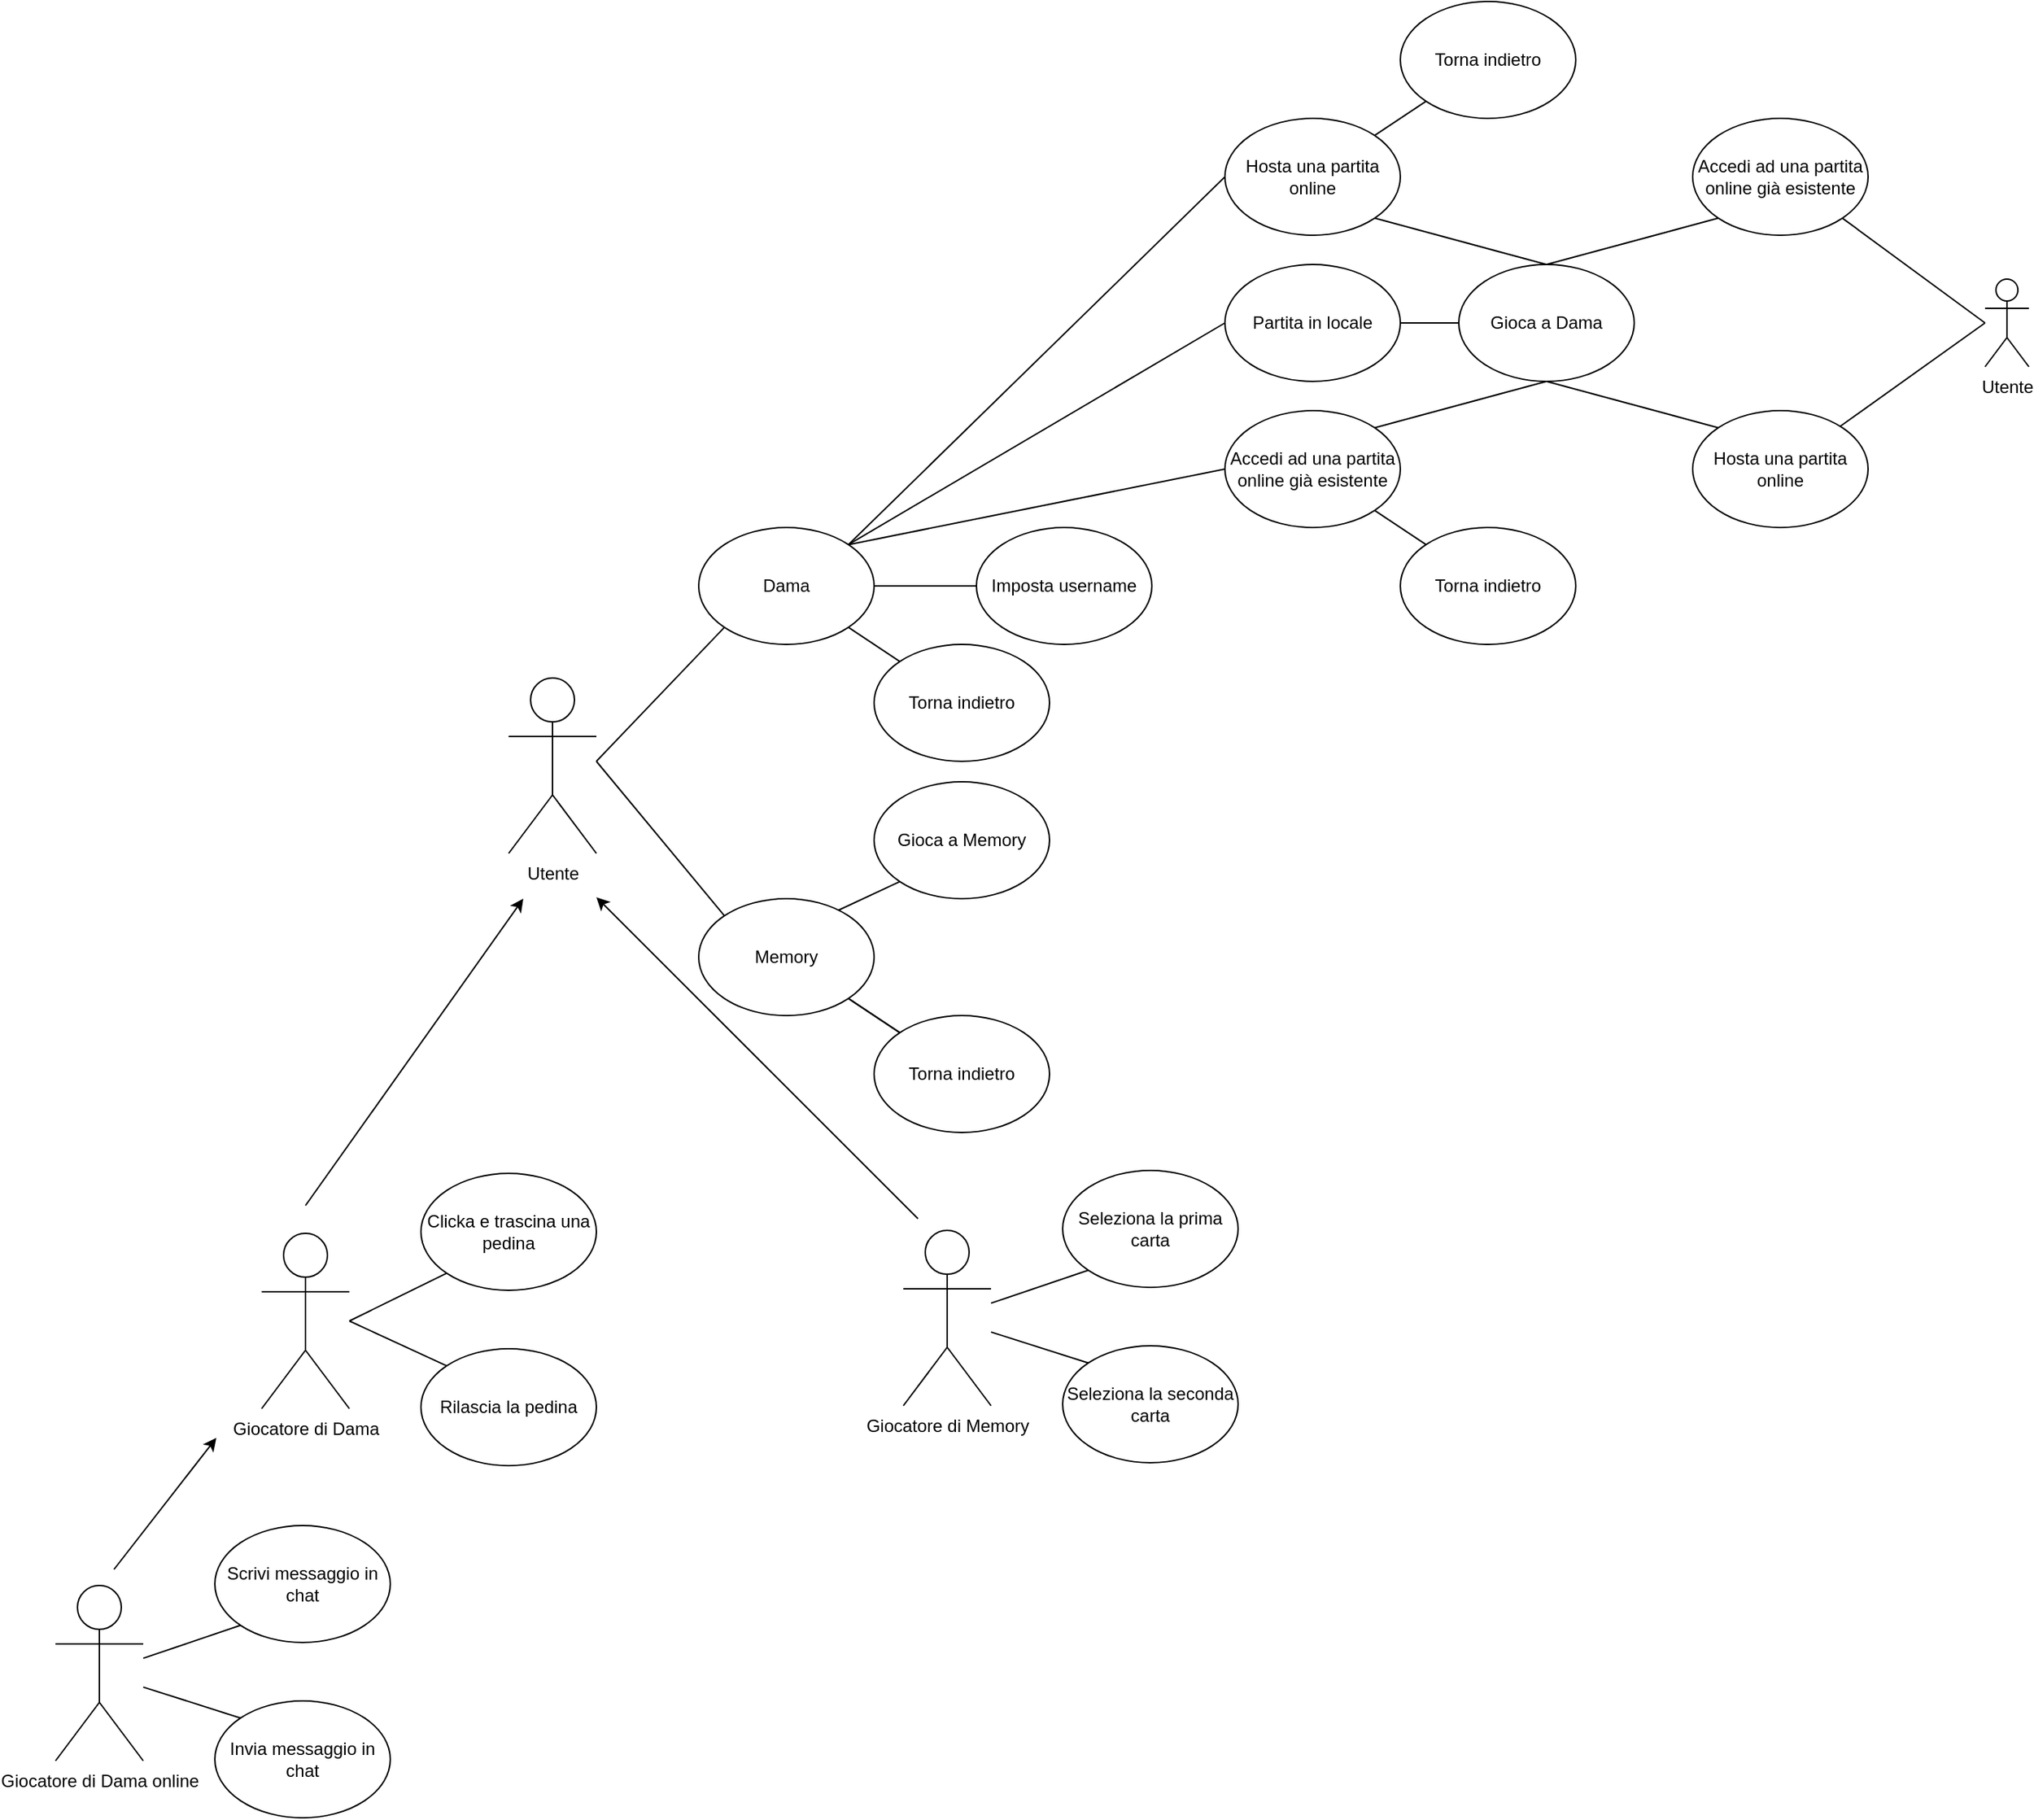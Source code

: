 <mxfile version="13.6.6" type="device"><diagram id="k0rVYddTGGMHnokr2kfz" name="Page-1"><mxGraphModel dx="4062" dy="1733" grid="1" gridSize="10" guides="1" tooltips="1" connect="1" arrows="1" fold="1" page="1" pageScale="1" pageWidth="1169" pageHeight="827" math="0" shadow="0"><root><mxCell id="0"/><mxCell id="1" parent="0"/><mxCell id="K4BRYnf-JstFuzafwplS-45" value="Gioca a Memory" style="ellipse;whiteSpace=wrap;html=1;" parent="1" vertex="1"><mxGeometry x="-120" y="654" width="120" height="80" as="geometry"/></mxCell><mxCell id="K4BRYnf-JstFuzafwplS-46" value="Torna indietro" style="ellipse;whiteSpace=wrap;html=1;" parent="1" vertex="1"><mxGeometry x="-120" y="814" width="120" height="80" as="geometry"/></mxCell><mxCell id="K4BRYnf-JstFuzafwplS-47" value="" style="endArrow=none;html=1;entryX=0;entryY=1;entryDx=0;entryDy=0;exitX=0.795;exitY=0.1;exitDx=0;exitDy=0;exitPerimeter=0;" parent="1" target="K4BRYnf-JstFuzafwplS-45" edge="1"><mxGeometry width="50" height="50" relative="1" as="geometry"><mxPoint x="-144.6" y="742" as="sourcePoint"/><mxPoint x="-20" y="724" as="targetPoint"/></mxGeometry></mxCell><mxCell id="K4BRYnf-JstFuzafwplS-48" value="" style="endArrow=none;html=1;entryX=0;entryY=0;entryDx=0;entryDy=0;exitX=1;exitY=1;exitDx=0;exitDy=0;" parent="1" target="K4BRYnf-JstFuzafwplS-46" edge="1"><mxGeometry width="50" height="50" relative="1" as="geometry"><mxPoint x="-137.574" y="802.284" as="sourcePoint"/><mxPoint x="20" y="640" as="targetPoint"/></mxGeometry></mxCell><mxCell id="K4BRYnf-JstFuzafwplS-49" value="" style="endArrow=none;html=1;exitX=1;exitY=0;exitDx=0;exitDy=0;entryX=0;entryY=0.5;entryDx=0;entryDy=0;" parent="1" target="K4BRYnf-JstFuzafwplS-56" edge="1"><mxGeometry width="50" height="50" relative="1" as="geometry"><mxPoint x="-137.574" y="491.716" as="sourcePoint"/><mxPoint x="-80" y="440" as="targetPoint"/></mxGeometry></mxCell><mxCell id="K4BRYnf-JstFuzafwplS-50" value="" style="endArrow=none;html=1;exitX=1;exitY=0.5;exitDx=0;exitDy=0;entryX=0;entryY=0.5;entryDx=0;entryDy=0;" parent="1" target="K4BRYnf-JstFuzafwplS-53" edge="1"><mxGeometry width="50" height="50" relative="1" as="geometry"><mxPoint x="-120" y="520" as="sourcePoint"/><mxPoint x="-80" y="520" as="targetPoint"/></mxGeometry></mxCell><mxCell id="K4BRYnf-JstFuzafwplS-51" value="" style="endArrow=none;html=1;entryX=1;entryY=1;entryDx=0;entryDy=0;exitX=0;exitY=0;exitDx=0;exitDy=0;" parent="1" source="K4BRYnf-JstFuzafwplS-52" edge="1"><mxGeometry width="50" height="50" relative="1" as="geometry"><mxPoint x="-110" y="570" as="sourcePoint"/><mxPoint x="-137.574" y="548.284" as="targetPoint"/></mxGeometry></mxCell><mxCell id="K4BRYnf-JstFuzafwplS-52" value="Torna indietro" style="ellipse;whiteSpace=wrap;html=1;" parent="1" vertex="1"><mxGeometry x="-120" y="560" width="120" height="80" as="geometry"/></mxCell><mxCell id="K4BRYnf-JstFuzafwplS-53" value="Imposta username" style="ellipse;whiteSpace=wrap;html=1;" parent="1" vertex="1"><mxGeometry x="-50" y="480" width="120" height="80" as="geometry"/></mxCell><mxCell id="K4BRYnf-JstFuzafwplS-54" value="Accedi ad una partita online già esistente" style="ellipse;whiteSpace=wrap;html=1;" parent="1" vertex="1"><mxGeometry x="120" y="400" width="120" height="80" as="geometry"/></mxCell><mxCell id="K4BRYnf-JstFuzafwplS-55" value="Partita in locale" style="ellipse;whiteSpace=wrap;html=1;" parent="1" vertex="1"><mxGeometry x="120" y="300" width="120" height="80" as="geometry"/></mxCell><mxCell id="K4BRYnf-JstFuzafwplS-56" value="Hosta una partita online" style="ellipse;whiteSpace=wrap;html=1;" parent="1" vertex="1"><mxGeometry x="120" y="200" width="120" height="80" as="geometry"/></mxCell><mxCell id="K4BRYnf-JstFuzafwplS-57" value="" style="endArrow=none;html=1;entryX=0;entryY=0.5;entryDx=0;entryDy=0;exitX=1;exitY=0;exitDx=0;exitDy=0;" parent="1" target="K4BRYnf-JstFuzafwplS-55" edge="1"><mxGeometry width="50" height="50" relative="1" as="geometry"><mxPoint x="-137.574" y="491.716" as="sourcePoint"/><mxPoint x="130" y="290.0" as="targetPoint"/></mxGeometry></mxCell><mxCell id="K4BRYnf-JstFuzafwplS-58" value="" style="endArrow=none;html=1;exitX=1;exitY=0;exitDx=0;exitDy=0;entryX=0;entryY=0.5;entryDx=0;entryDy=0;" parent="1" target="K4BRYnf-JstFuzafwplS-54" edge="1"><mxGeometry width="50" height="50" relative="1" as="geometry"><mxPoint x="-137.574" y="491.716" as="sourcePoint"/><mxPoint x="140" y="300.0" as="targetPoint"/></mxGeometry></mxCell><mxCell id="K4BRYnf-JstFuzafwplS-59" value="Gioca a Dama" style="ellipse;whiteSpace=wrap;html=1;" parent="1" vertex="1"><mxGeometry x="280" y="300" width="120" height="80" as="geometry"/></mxCell><mxCell id="K4BRYnf-JstFuzafwplS-60" value="&lt;span&gt;Accedi ad una partita online già esistente&lt;/span&gt;" style="ellipse;whiteSpace=wrap;html=1;" parent="1" vertex="1"><mxGeometry x="440" y="200" width="120" height="80" as="geometry"/></mxCell><mxCell id="K4BRYnf-JstFuzafwplS-61" value="&lt;span&gt;Hosta una partita online&lt;/span&gt;" style="ellipse;whiteSpace=wrap;html=1;" parent="1" vertex="1"><mxGeometry x="440" y="400" width="120" height="80" as="geometry"/></mxCell><mxCell id="K4BRYnf-JstFuzafwplS-62" value="" style="endArrow=none;html=1;entryX=0;entryY=0;entryDx=0;entryDy=0;exitX=0.5;exitY=1;exitDx=0;exitDy=0;" parent="1" source="K4BRYnf-JstFuzafwplS-59" target="K4BRYnf-JstFuzafwplS-61" edge="1"><mxGeometry width="50" height="50" relative="1" as="geometry"><mxPoint x="320" y="500" as="sourcePoint"/><mxPoint x="370" y="450" as="targetPoint"/></mxGeometry></mxCell><mxCell id="K4BRYnf-JstFuzafwplS-63" value="" style="endArrow=none;html=1;entryX=0;entryY=1;entryDx=0;entryDy=0;exitX=0.5;exitY=0;exitDx=0;exitDy=0;" parent="1" source="K4BRYnf-JstFuzafwplS-59" target="K4BRYnf-JstFuzafwplS-60" edge="1"><mxGeometry width="50" height="50" relative="1" as="geometry"><mxPoint x="392.426" y="378.284" as="sourcePoint"/><mxPoint x="467.574" y="421.716" as="targetPoint"/></mxGeometry></mxCell><mxCell id="K4BRYnf-JstFuzafwplS-64" value="" style="endArrow=none;html=1;entryX=1;entryY=1;entryDx=0;entryDy=0;exitX=0.5;exitY=0;exitDx=0;exitDy=0;" parent="1" source="K4BRYnf-JstFuzafwplS-59" target="K4BRYnf-JstFuzafwplS-56" edge="1"><mxGeometry width="50" height="50" relative="1" as="geometry"><mxPoint x="402.426" y="388.284" as="sourcePoint"/><mxPoint x="477.574" y="431.716" as="targetPoint"/></mxGeometry></mxCell><mxCell id="K4BRYnf-JstFuzafwplS-65" value="" style="endArrow=none;html=1;entryX=1;entryY=0;entryDx=0;entryDy=0;exitX=0.5;exitY=1;exitDx=0;exitDy=0;" parent="1" source="K4BRYnf-JstFuzafwplS-59" target="K4BRYnf-JstFuzafwplS-54" edge="1"><mxGeometry width="50" height="50" relative="1" as="geometry"><mxPoint x="412.426" y="398.284" as="sourcePoint"/><mxPoint x="487.574" y="441.716" as="targetPoint"/></mxGeometry></mxCell><mxCell id="K4BRYnf-JstFuzafwplS-66" value="" style="endArrow=none;html=1;entryX=1;entryY=0.5;entryDx=0;entryDy=0;exitX=0;exitY=0.5;exitDx=0;exitDy=0;" parent="1" source="K4BRYnf-JstFuzafwplS-59" target="K4BRYnf-JstFuzafwplS-55" edge="1"><mxGeometry width="50" height="50" relative="1" as="geometry"><mxPoint x="422.426" y="408.284" as="sourcePoint"/><mxPoint x="497.574" y="451.716" as="targetPoint"/></mxGeometry></mxCell><mxCell id="K4BRYnf-JstFuzafwplS-67" value="Utente" style="shape=umlActor;verticalLabelPosition=bottom;verticalAlign=top;html=1;outlineConnect=0;" parent="1" vertex="1"><mxGeometry x="640" y="310" width="30" height="60" as="geometry"/></mxCell><mxCell id="K4BRYnf-JstFuzafwplS-68" value="" style="endArrow=none;html=1;entryX=0;entryY=0;entryDx=0;entryDy=0;" parent="1" source="K4BRYnf-JstFuzafwplS-61" edge="1"><mxGeometry width="50" height="50" relative="1" as="geometry"><mxPoint x="570" y="450" as="sourcePoint"/><mxPoint x="640" y="340.0" as="targetPoint"/></mxGeometry></mxCell><mxCell id="K4BRYnf-JstFuzafwplS-69" value="" style="endArrow=none;html=1;exitX=1;exitY=1;exitDx=0;exitDy=0;" parent="1" source="K4BRYnf-JstFuzafwplS-60" edge="1"><mxGeometry width="50" height="50" relative="1" as="geometry"><mxPoint x="550.939" y="420.758" as="sourcePoint"/><mxPoint x="640" y="340" as="targetPoint"/></mxGeometry></mxCell><mxCell id="K4BRYnf-JstFuzafwplS-70" value="&lt;span&gt;Torna indietro&lt;/span&gt;" style="ellipse;whiteSpace=wrap;html=1;" parent="1" vertex="1"><mxGeometry x="240" y="480" width="120" height="80" as="geometry"/></mxCell><mxCell id="K4BRYnf-JstFuzafwplS-71" value="&lt;span&gt;Torna indietro&lt;/span&gt;" style="ellipse;whiteSpace=wrap;html=1;" parent="1" vertex="1"><mxGeometry x="240" y="120" width="120" height="80" as="geometry"/></mxCell><mxCell id="K4BRYnf-JstFuzafwplS-72" value="" style="endArrow=none;html=1;entryX=0;entryY=0;entryDx=0;entryDy=0;exitX=1;exitY=1;exitDx=0;exitDy=0;" parent="1" source="K4BRYnf-JstFuzafwplS-54" target="K4BRYnf-JstFuzafwplS-70" edge="1"><mxGeometry width="50" height="50" relative="1" as="geometry"><mxPoint x="250" y="450" as="sourcePoint"/><mxPoint x="300" y="400" as="targetPoint"/></mxGeometry></mxCell><mxCell id="K4BRYnf-JstFuzafwplS-73" value="" style="endArrow=none;html=1;entryX=0;entryY=1;entryDx=0;entryDy=0;exitX=1;exitY=0;exitDx=0;exitDy=0;" parent="1" source="K4BRYnf-JstFuzafwplS-56" target="K4BRYnf-JstFuzafwplS-71" edge="1"><mxGeometry width="50" height="50" relative="1" as="geometry"><mxPoint x="232.426" y="478.284" as="sourcePoint"/><mxPoint x="267.574" y="501.716" as="targetPoint"/></mxGeometry></mxCell><mxCell id="K4BRYnf-JstFuzafwplS-74" value="Dama" style="ellipse;whiteSpace=wrap;html=1;" parent="1" vertex="1"><mxGeometry x="-240" y="480" width="120" height="80" as="geometry"/></mxCell><mxCell id="K4BRYnf-JstFuzafwplS-75" value="Memory" style="ellipse;whiteSpace=wrap;html=1;" parent="1" vertex="1"><mxGeometry x="-240" y="734" width="120" height="80" as="geometry"/></mxCell><mxCell id="K4BRYnf-JstFuzafwplS-76" value="Utente" style="shape=umlActor;verticalLabelPosition=bottom;verticalAlign=top;html=1;outlineConnect=0;" parent="1" vertex="1"><mxGeometry x="-370" y="583" width="60" height="120" as="geometry"/></mxCell><mxCell id="K4BRYnf-JstFuzafwplS-78" value="" style="endArrow=none;html=1;entryX=0;entryY=1;entryDx=0;entryDy=0;exitX=1;exitY=0;exitDx=0;exitDy=0;" parent="1" target="K4BRYnf-JstFuzafwplS-74" edge="1"><mxGeometry width="50" height="50" relative="1" as="geometry"><mxPoint x="-310" y="640" as="sourcePoint"/><mxPoint x="-210" y="603" as="targetPoint"/></mxGeometry></mxCell><mxCell id="K4BRYnf-JstFuzafwplS-79" value="" style="endArrow=none;html=1;entryX=0;entryY=0;entryDx=0;entryDy=0;exitX=1;exitY=0;exitDx=0;exitDy=0;" parent="1" target="K4BRYnf-JstFuzafwplS-75" edge="1"><mxGeometry width="50" height="50" relative="1" as="geometry"><mxPoint x="-310" y="640" as="sourcePoint"/><mxPoint x="-200" y="613" as="targetPoint"/></mxGeometry></mxCell><mxCell id="K4BRYnf-JstFuzafwplS-80" value="Giocatore di Memory" style="shape=umlActor;verticalLabelPosition=bottom;verticalAlign=top;html=1;outlineConnect=0;" parent="1" vertex="1"><mxGeometry x="-100" y="961" width="60" height="120" as="geometry"/></mxCell><mxCell id="K4BRYnf-JstFuzafwplS-81" value="Seleziona la prima carta" style="ellipse;whiteSpace=wrap;html=1;" parent="1" vertex="1"><mxGeometry x="9" y="920" width="120" height="80" as="geometry"/></mxCell><mxCell id="K4BRYnf-JstFuzafwplS-82" value="Seleziona la seconda carta" style="ellipse;whiteSpace=wrap;html=1;" parent="1" vertex="1"><mxGeometry x="9" y="1040" width="120" height="80" as="geometry"/></mxCell><mxCell id="K4BRYnf-JstFuzafwplS-83" value="" style="endArrow=none;html=1;entryX=0;entryY=1;entryDx=0;entryDy=0;" parent="1" source="K4BRYnf-JstFuzafwplS-80" target="K4BRYnf-JstFuzafwplS-81" edge="1"><mxGeometry width="50" height="50" relative="1" as="geometry"><mxPoint x="-40" y="1021" as="sourcePoint"/><mxPoint x="30" y="937" as="targetPoint"/></mxGeometry></mxCell><mxCell id="K4BRYnf-JstFuzafwplS-84" value="" style="endArrow=none;html=1;entryX=0;entryY=0;entryDx=0;entryDy=0;" parent="1" source="K4BRYnf-JstFuzafwplS-80" target="K4BRYnf-JstFuzafwplS-82" edge="1"><mxGeometry width="50" height="50" relative="1" as="geometry"><mxPoint x="-40" y="1026" as="sourcePoint"/><mxPoint x="30" y="1047" as="targetPoint"/></mxGeometry></mxCell><mxCell id="K4BRYnf-JstFuzafwplS-88" value="" style="endArrow=none;html=1;entryX=0;entryY=0;entryDx=0;entryDy=0;exitX=1;exitY=1;exitDx=0;exitDy=0;" parent="1" edge="1"><mxGeometry width="50" height="50" relative="1" as="geometry"><mxPoint x="-137.574" y="802.284" as="sourcePoint"/><mxPoint x="-102.426" y="825.716" as="targetPoint"/></mxGeometry></mxCell><mxCell id="K4BRYnf-JstFuzafwplS-90" value="" style="endArrow=none;html=1;exitX=1;exitY=0.5;exitDx=0;exitDy=0;entryX=0;entryY=0.5;entryDx=0;entryDy=0;" parent="1" edge="1"><mxGeometry width="50" height="50" relative="1" as="geometry"><mxPoint x="-120" y="520" as="sourcePoint"/><mxPoint x="-50" y="520" as="targetPoint"/></mxGeometry></mxCell><mxCell id="K4BRYnf-JstFuzafwplS-182" value="Giocatore di Dama" style="shape=umlActor;verticalLabelPosition=bottom;verticalAlign=top;html=1;outlineConnect=0;" parent="1" vertex="1"><mxGeometry x="-539" y="963" width="60" height="120" as="geometry"/></mxCell><mxCell id="K4BRYnf-JstFuzafwplS-183" value="Clicka e trascina una pedina" style="ellipse;whiteSpace=wrap;html=1;" parent="1" vertex="1"><mxGeometry x="-430" y="922" width="120" height="80" as="geometry"/></mxCell><mxCell id="K4BRYnf-JstFuzafwplS-184" value="Rilascia la pedina" style="ellipse;whiteSpace=wrap;html=1;" parent="1" vertex="1"><mxGeometry x="-430" y="1042" width="120" height="80" as="geometry"/></mxCell><mxCell id="K4BRYnf-JstFuzafwplS-185" value="" style="endArrow=none;html=1;entryX=0;entryY=1;entryDx=0;entryDy=0;" parent="1" target="K4BRYnf-JstFuzafwplS-183" edge="1"><mxGeometry width="50" height="50" relative="1" as="geometry"><mxPoint x="-479" y="1023" as="sourcePoint"/><mxPoint x="-409" y="939" as="targetPoint"/></mxGeometry></mxCell><mxCell id="K4BRYnf-JstFuzafwplS-186" value="" style="endArrow=none;html=1;entryX=0;entryY=0;entryDx=0;entryDy=0;" parent="1" target="K4BRYnf-JstFuzafwplS-184" edge="1"><mxGeometry width="50" height="50" relative="1" as="geometry"><mxPoint x="-479" y="1023" as="sourcePoint"/><mxPoint x="-409" y="1049" as="targetPoint"/></mxGeometry></mxCell><mxCell id="K4BRYnf-JstFuzafwplS-188" value="" style="endArrow=classic;html=1;" parent="1" edge="1"><mxGeometry width="50" height="50" relative="1" as="geometry"><mxPoint x="-509" y="944" as="sourcePoint"/><mxPoint x="-360" y="734" as="targetPoint"/></mxGeometry></mxCell><mxCell id="K4BRYnf-JstFuzafwplS-189" value="" style="endArrow=classic;html=1;" parent="1" edge="1"><mxGeometry width="50" height="50" relative="1" as="geometry"><mxPoint x="-90" y="953" as="sourcePoint"/><mxPoint x="-310" y="733" as="targetPoint"/></mxGeometry></mxCell><mxCell id="7y3wKvdpXXfTdOMsTrFe-1" value="Giocatore di Dama online" style="shape=umlActor;verticalLabelPosition=bottom;verticalAlign=top;html=1;outlineConnect=0;" vertex="1" parent="1"><mxGeometry x="-680" y="1204" width="60" height="120" as="geometry"/></mxCell><mxCell id="7y3wKvdpXXfTdOMsTrFe-2" value="Scrivi messaggio in chat" style="ellipse;whiteSpace=wrap;html=1;" vertex="1" parent="1"><mxGeometry x="-571" y="1163" width="120" height="80" as="geometry"/></mxCell><mxCell id="7y3wKvdpXXfTdOMsTrFe-3" value="Invia messaggio in chat" style="ellipse;whiteSpace=wrap;html=1;" vertex="1" parent="1"><mxGeometry x="-571" y="1283" width="120" height="80" as="geometry"/></mxCell><mxCell id="7y3wKvdpXXfTdOMsTrFe-4" value="" style="endArrow=none;html=1;entryX=0;entryY=1;entryDx=0;entryDy=0;" edge="1" parent="1" source="7y3wKvdpXXfTdOMsTrFe-1" target="7y3wKvdpXXfTdOMsTrFe-2"><mxGeometry width="50" height="50" relative="1" as="geometry"><mxPoint x="-620" y="1264" as="sourcePoint"/><mxPoint x="-550" y="1180" as="targetPoint"/></mxGeometry></mxCell><mxCell id="7y3wKvdpXXfTdOMsTrFe-5" value="" style="endArrow=none;html=1;entryX=0;entryY=0;entryDx=0;entryDy=0;" edge="1" parent="1" source="7y3wKvdpXXfTdOMsTrFe-1" target="7y3wKvdpXXfTdOMsTrFe-3"><mxGeometry width="50" height="50" relative="1" as="geometry"><mxPoint x="-620" y="1264" as="sourcePoint"/><mxPoint x="-550" y="1290" as="targetPoint"/></mxGeometry></mxCell><mxCell id="7y3wKvdpXXfTdOMsTrFe-6" value="" style="endArrow=classic;html=1;" edge="1" parent="1"><mxGeometry width="50" height="50" relative="1" as="geometry"><mxPoint x="-640" y="1193" as="sourcePoint"/><mxPoint x="-570" y="1103" as="targetPoint"/></mxGeometry></mxCell></root></mxGraphModel></diagram></mxfile>